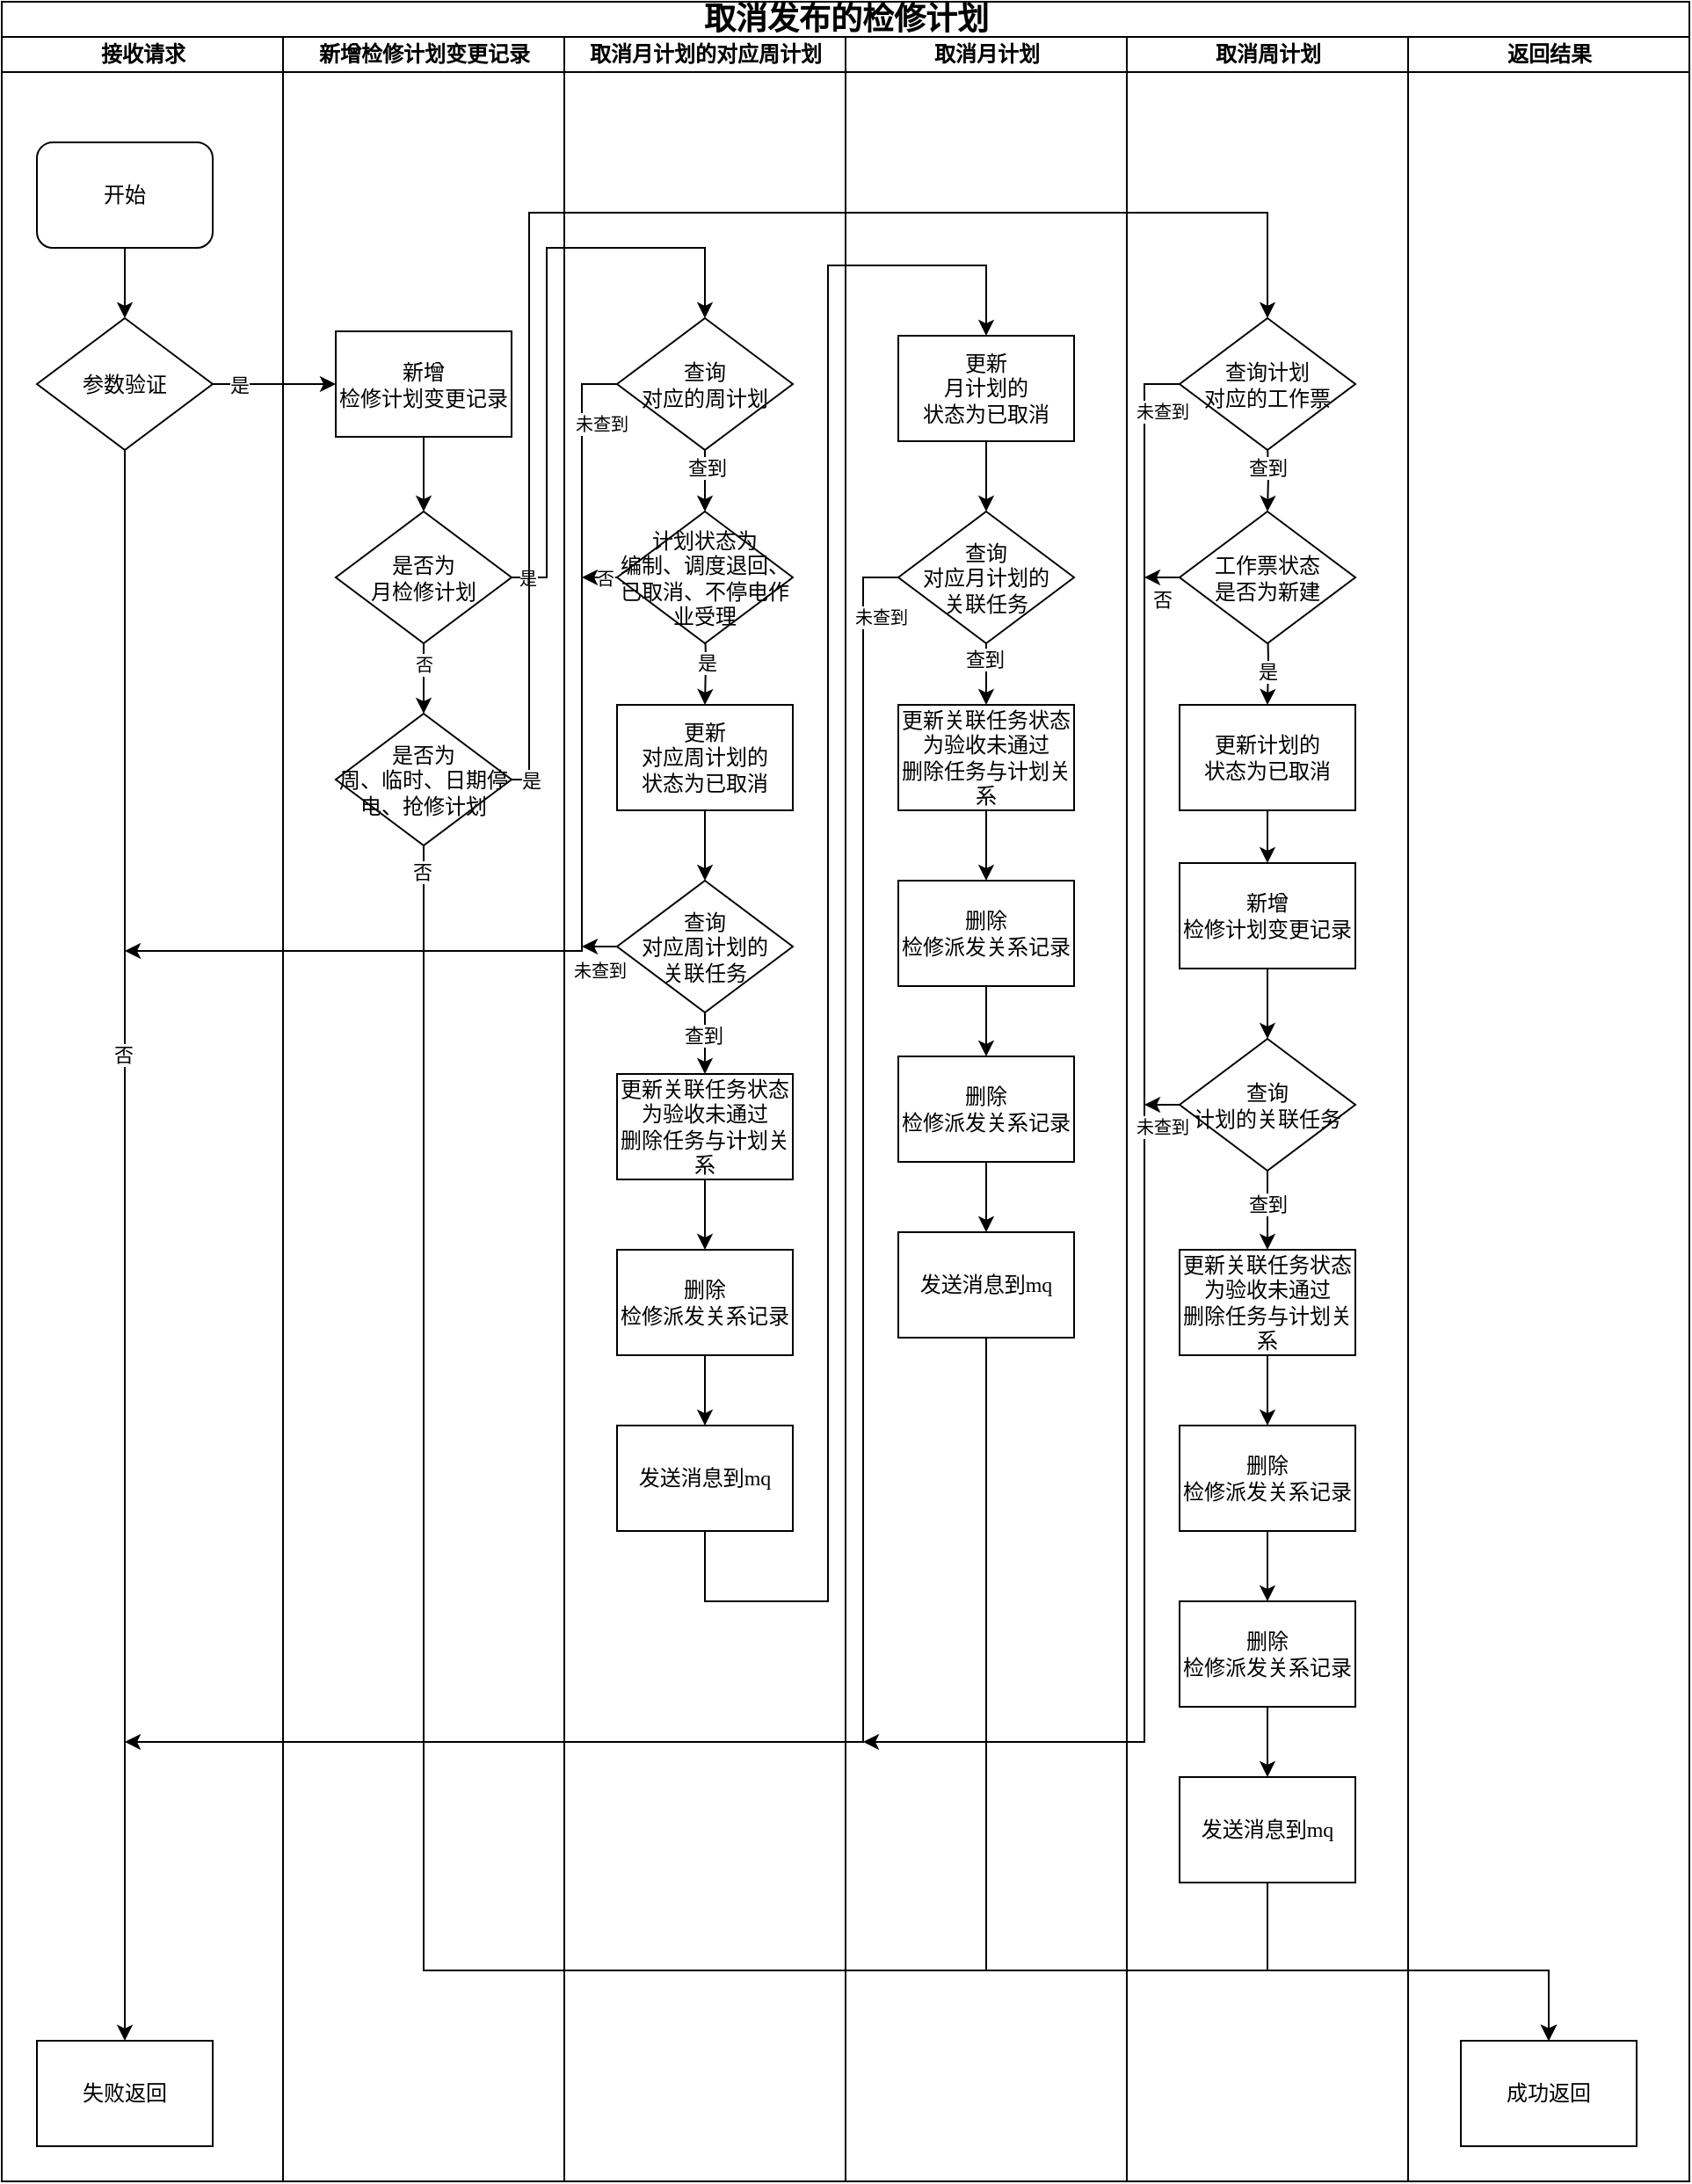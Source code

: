 <mxfile version="26.1.3">
  <diagram name="Page-1" id="74e2e168-ea6b-b213-b513-2b3c1d86103e">
    <mxGraphModel dx="1500" dy="796" grid="1" gridSize="10" guides="1" tooltips="1" connect="1" arrows="1" fold="1" page="1" pageScale="1" pageWidth="1100" pageHeight="850" background="none" math="0" shadow="0">
      <root>
        <mxCell id="0" />
        <mxCell id="1" parent="0" />
        <mxCell id="urim3Smq5EnJUSF81W1--1" value="&lt;font style=&quot;font-size: 18px;&quot;&gt;取消发布的检修计划&lt;/font&gt;" style="swimlane;html=1;childLayout=stackLayout;startSize=20;rounded=0;shadow=0;labelBackgroundColor=none;strokeWidth=1;fontFamily=Verdana;fontSize=8;align=center;" vertex="1" parent="1">
          <mxGeometry x="70" y="20" width="960" height="1240" as="geometry" />
        </mxCell>
        <mxCell id="urim3Smq5EnJUSF81W1--2" value="接收请求" style="swimlane;html=1;startSize=20;" vertex="1" parent="urim3Smq5EnJUSF81W1--1">
          <mxGeometry y="20" width="160" height="1220" as="geometry">
            <mxRectangle y="20" width="40" height="730" as="alternateBounds" />
          </mxGeometry>
        </mxCell>
        <mxCell id="urim3Smq5EnJUSF81W1--3" style="edgeStyle=orthogonalEdgeStyle;rounded=0;orthogonalLoop=1;jettySize=auto;html=1;exitX=0.5;exitY=1;exitDx=0;exitDy=0;entryX=0.5;entryY=0;entryDx=0;entryDy=0;" edge="1" parent="urim3Smq5EnJUSF81W1--2" source="urim3Smq5EnJUSF81W1--4" target="urim3Smq5EnJUSF81W1--5">
          <mxGeometry relative="1" as="geometry" />
        </mxCell>
        <mxCell id="urim3Smq5EnJUSF81W1--4" value="&lt;font style=&quot;font-size: 12px;&quot;&gt;开始&lt;/font&gt;" style="rounded=1;whiteSpace=wrap;html=1;shadow=0;labelBackgroundColor=none;strokeWidth=1;fontFamily=Verdana;fontSize=8;align=center;" vertex="1" parent="urim3Smq5EnJUSF81W1--2">
          <mxGeometry x="20" y="60" width="100" height="60" as="geometry" />
        </mxCell>
        <mxCell id="urim3Smq5EnJUSF81W1--5" value="&lt;font style=&quot;font-size: 12px;&quot;&gt;参数验证&lt;/font&gt;" style="rhombus;whiteSpace=wrap;html=1;rounded=0;shadow=0;labelBackgroundColor=none;strokeWidth=1;fontFamily=Verdana;fontSize=8;align=center;" vertex="1" parent="urim3Smq5EnJUSF81W1--2">
          <mxGeometry x="20" y="160" width="100" height="75" as="geometry" />
        </mxCell>
        <mxCell id="urim3Smq5EnJUSF81W1--6" style="edgeStyle=orthogonalEdgeStyle;rounded=0;orthogonalLoop=1;jettySize=auto;html=1;exitX=0.5;exitY=1;exitDx=0;exitDy=0;entryX=0.5;entryY=0;entryDx=0;entryDy=0;" edge="1" parent="urim3Smq5EnJUSF81W1--2" source="urim3Smq5EnJUSF81W1--5" target="urim3Smq5EnJUSF81W1--8">
          <mxGeometry relative="1" as="geometry">
            <mxPoint x="70" y="980" as="targetPoint" />
          </mxGeometry>
        </mxCell>
        <mxCell id="urim3Smq5EnJUSF81W1--7" value="否" style="edgeLabel;html=1;align=center;verticalAlign=middle;resizable=0;points=[];" vertex="1" connectable="0" parent="urim3Smq5EnJUSF81W1--6">
          <mxGeometry x="-0.24" y="-1" relative="1" as="geometry">
            <mxPoint as="offset" />
          </mxGeometry>
        </mxCell>
        <mxCell id="urim3Smq5EnJUSF81W1--8" value="&lt;span style=&quot;font-size: 12px;&quot;&gt;失败返回&lt;/span&gt;" style="whiteSpace=wrap;html=1;fontSize=8;fontFamily=Verdana;rounded=0;shadow=0;labelBackgroundColor=none;strokeWidth=1;" vertex="1" parent="urim3Smq5EnJUSF81W1--2">
          <mxGeometry x="20" y="1140" width="100" height="60" as="geometry" />
        </mxCell>
        <mxCell id="urim3Smq5EnJUSF81W1--9" value="新增检修计划变更记录" style="swimlane;html=1;startSize=20;" vertex="1" parent="urim3Smq5EnJUSF81W1--1">
          <mxGeometry x="160" y="20" width="160" height="1220" as="geometry" />
        </mxCell>
        <mxCell id="urim3Smq5EnJUSF81W1--68" style="edgeStyle=orthogonalEdgeStyle;rounded=0;orthogonalLoop=1;jettySize=auto;html=1;exitX=0.5;exitY=1;exitDx=0;exitDy=0;" edge="1" parent="urim3Smq5EnJUSF81W1--9" source="urim3Smq5EnJUSF81W1--11" target="urim3Smq5EnJUSF81W1--16">
          <mxGeometry relative="1" as="geometry" />
        </mxCell>
        <mxCell id="urim3Smq5EnJUSF81W1--11" value="&lt;span style=&quot;font-size: 12px;&quot;&gt;新增&lt;/span&gt;&lt;div&gt;&lt;span style=&quot;font-size: 12px;&quot;&gt;检修计划变更记录&lt;/span&gt;&lt;/div&gt;" style="whiteSpace=wrap;html=1;fontSize=8;fontFamily=Verdana;rounded=0;shadow=0;labelBackgroundColor=none;strokeWidth=1;" vertex="1" parent="urim3Smq5EnJUSF81W1--9">
          <mxGeometry x="30" y="167.5" width="100" height="60" as="geometry" />
        </mxCell>
        <mxCell id="urim3Smq5EnJUSF81W1--16" value="&lt;span style=&quot;font-size: 12px;&quot;&gt;是否为&lt;/span&gt;&lt;div&gt;&lt;span style=&quot;font-size: 12px;&quot;&gt;月检修计划&lt;/span&gt;&lt;/div&gt;" style="rhombus;whiteSpace=wrap;html=1;rounded=0;shadow=0;labelBackgroundColor=none;strokeWidth=1;fontFamily=Verdana;fontSize=8;align=center;" vertex="1" parent="urim3Smq5EnJUSF81W1--9">
          <mxGeometry x="30" y="270" width="100" height="75" as="geometry" />
        </mxCell>
        <mxCell id="urim3Smq5EnJUSF81W1--17" value="&lt;span style=&quot;font-size: 12px;&quot;&gt;是否为&lt;/span&gt;&lt;div&gt;&lt;span style=&quot;font-size: 12px;&quot;&gt;周、临时、日期停电、抢修计划&lt;/span&gt;&lt;/div&gt;" style="rhombus;whiteSpace=wrap;html=1;rounded=0;shadow=0;labelBackgroundColor=none;strokeWidth=1;fontFamily=Verdana;fontSize=8;align=center;" vertex="1" parent="urim3Smq5EnJUSF81W1--9">
          <mxGeometry x="30" y="385" width="100" height="75" as="geometry" />
        </mxCell>
        <mxCell id="urim3Smq5EnJUSF81W1--18" style="edgeStyle=orthogonalEdgeStyle;rounded=0;orthogonalLoop=1;jettySize=auto;html=1;exitX=0.5;exitY=1;exitDx=0;exitDy=0;" edge="1" parent="urim3Smq5EnJUSF81W1--9" source="urim3Smq5EnJUSF81W1--16" target="urim3Smq5EnJUSF81W1--17">
          <mxGeometry relative="1" as="geometry" />
        </mxCell>
        <mxCell id="urim3Smq5EnJUSF81W1--19" value="&lt;font style=&quot;font-size: 10px;&quot;&gt;否&lt;/font&gt;" style="edgeLabel;html=1;align=center;verticalAlign=middle;resizable=0;points=[];" vertex="1" connectable="0" parent="urim3Smq5EnJUSF81W1--18">
          <mxGeometry x="-0.415" relative="1" as="geometry">
            <mxPoint as="offset" />
          </mxGeometry>
        </mxCell>
        <mxCell id="urim3Smq5EnJUSF81W1--22" value="取消月计划的对应周计划" style="swimlane;html=1;startSize=20;" vertex="1" parent="urim3Smq5EnJUSF81W1--1">
          <mxGeometry x="320" y="20" width="160" height="1220" as="geometry" />
        </mxCell>
        <mxCell id="urim3Smq5EnJUSF81W1--23" style="edgeStyle=orthogonalEdgeStyle;rounded=0;orthogonalLoop=1;jettySize=auto;html=1;exitX=0.5;exitY=1;exitDx=0;exitDy=0;entryX=0.5;entryY=0;entryDx=0;entryDy=0;" edge="1" parent="urim3Smq5EnJUSF81W1--22" target="urim3Smq5EnJUSF81W1--78">
          <mxGeometry relative="1" as="geometry">
            <mxPoint x="80" y="330" as="sourcePoint" />
            <mxPoint x="80" y="370" as="targetPoint" />
          </mxGeometry>
        </mxCell>
        <mxCell id="urim3Smq5EnJUSF81W1--81" value="是" style="edgeLabel;html=1;align=center;verticalAlign=middle;resizable=0;points=[];" vertex="1" connectable="0" parent="urim3Smq5EnJUSF81W1--23">
          <mxGeometry x="0.018" relative="1" as="geometry">
            <mxPoint as="offset" />
          </mxGeometry>
        </mxCell>
        <mxCell id="urim3Smq5EnJUSF81W1--73" style="edgeStyle=orthogonalEdgeStyle;rounded=0;orthogonalLoop=1;jettySize=auto;html=1;exitX=0.5;exitY=1;exitDx=0;exitDy=0;entryX=0.5;entryY=0;entryDx=0;entryDy=0;" edge="1" parent="urim3Smq5EnJUSF81W1--22" source="urim3Smq5EnJUSF81W1--69" target="urim3Smq5EnJUSF81W1--72">
          <mxGeometry relative="1" as="geometry" />
        </mxCell>
        <mxCell id="urim3Smq5EnJUSF81W1--82" value="查到" style="edgeLabel;html=1;align=center;verticalAlign=middle;resizable=0;points=[];" vertex="1" connectable="0" parent="urim3Smq5EnJUSF81W1--73">
          <mxGeometry x="-0.433" y="1" relative="1" as="geometry">
            <mxPoint as="offset" />
          </mxGeometry>
        </mxCell>
        <mxCell id="urim3Smq5EnJUSF81W1--74" style="edgeStyle=orthogonalEdgeStyle;rounded=0;orthogonalLoop=1;jettySize=auto;html=1;exitX=0;exitY=0.5;exitDx=0;exitDy=0;" edge="1" parent="urim3Smq5EnJUSF81W1--22" source="urim3Smq5EnJUSF81W1--69">
          <mxGeometry relative="1" as="geometry">
            <mxPoint x="-250" y="520" as="targetPoint" />
            <Array as="points">
              <mxPoint x="10" y="198" />
              <mxPoint x="10" y="520" />
              <mxPoint x="-250" y="520" />
            </Array>
          </mxGeometry>
        </mxCell>
        <mxCell id="urim3Smq5EnJUSF81W1--75" value="&lt;font style=&quot;font-size: 10px;&quot;&gt;未查到&lt;/font&gt;" style="edgeLabel;html=1;align=center;verticalAlign=middle;resizable=0;points=[];" vertex="1" connectable="0" parent="urim3Smq5EnJUSF81W1--74">
          <mxGeometry x="-0.961" y="4" relative="1" as="geometry">
            <mxPoint x="2" y="18" as="offset" />
          </mxGeometry>
        </mxCell>
        <mxCell id="urim3Smq5EnJUSF81W1--69" value="&lt;span style=&quot;font-size: 12px;&quot;&gt;查询&lt;/span&gt;&lt;div&gt;&lt;span style=&quot;font-size: 12px;&quot;&gt;对应的周计划&lt;/span&gt;&lt;/div&gt;" style="rhombus;whiteSpace=wrap;html=1;rounded=0;shadow=0;labelBackgroundColor=none;strokeWidth=1;fontFamily=Verdana;fontSize=8;align=center;" vertex="1" parent="urim3Smq5EnJUSF81W1--22">
          <mxGeometry x="30" y="160" width="100" height="75" as="geometry" />
        </mxCell>
        <mxCell id="urim3Smq5EnJUSF81W1--76" style="edgeStyle=orthogonalEdgeStyle;rounded=0;orthogonalLoop=1;jettySize=auto;html=1;exitX=0;exitY=0.5;exitDx=0;exitDy=0;" edge="1" parent="urim3Smq5EnJUSF81W1--22" source="urim3Smq5EnJUSF81W1--72">
          <mxGeometry relative="1" as="geometry">
            <mxPoint x="10" y="308" as="targetPoint" />
          </mxGeometry>
        </mxCell>
        <mxCell id="urim3Smq5EnJUSF81W1--77" value="&lt;font style=&quot;font-size: 10px;&quot;&gt;否&lt;/font&gt;" style="edgeLabel;html=1;align=center;verticalAlign=middle;resizable=0;points=[];" vertex="1" connectable="0" parent="urim3Smq5EnJUSF81W1--76">
          <mxGeometry x="-0.317" relative="1" as="geometry">
            <mxPoint as="offset" />
          </mxGeometry>
        </mxCell>
        <mxCell id="urim3Smq5EnJUSF81W1--72" value="&lt;span style=&quot;font-size: 12px;&quot;&gt;计划状态为&lt;/span&gt;&lt;div&gt;&lt;span style=&quot;font-size: 12px;&quot;&gt;编制、调度退回、&lt;/span&gt;&lt;/div&gt;&lt;div&gt;&lt;span style=&quot;font-size: 12px;&quot;&gt;已取消、不停电作业受理&lt;/span&gt;&lt;/div&gt;" style="rhombus;whiteSpace=wrap;html=1;rounded=0;shadow=0;labelBackgroundColor=none;strokeWidth=1;fontFamily=Verdana;fontSize=8;align=center;" vertex="1" parent="urim3Smq5EnJUSF81W1--22">
          <mxGeometry x="30" y="270" width="100" height="75" as="geometry" />
        </mxCell>
        <mxCell id="urim3Smq5EnJUSF81W1--80" style="edgeStyle=orthogonalEdgeStyle;rounded=0;orthogonalLoop=1;jettySize=auto;html=1;exitX=0.5;exitY=1;exitDx=0;exitDy=0;" edge="1" parent="urim3Smq5EnJUSF81W1--22" source="urim3Smq5EnJUSF81W1--78" target="urim3Smq5EnJUSF81W1--79">
          <mxGeometry relative="1" as="geometry" />
        </mxCell>
        <mxCell id="urim3Smq5EnJUSF81W1--78" value="&lt;span style=&quot;font-size: 12px;&quot;&gt;更新&lt;/span&gt;&lt;div&gt;&lt;span style=&quot;font-size: 12px;&quot;&gt;对应周计划的&lt;/span&gt;&lt;/div&gt;&lt;div&gt;&lt;span style=&quot;font-size: 12px;&quot;&gt;状态为已取消&lt;/span&gt;&lt;/div&gt;" style="whiteSpace=wrap;html=1;fontSize=8;fontFamily=Verdana;rounded=0;shadow=0;labelBackgroundColor=none;strokeWidth=1;" vertex="1" parent="urim3Smq5EnJUSF81W1--22">
          <mxGeometry x="30" y="380" width="100" height="60" as="geometry" />
        </mxCell>
        <mxCell id="urim3Smq5EnJUSF81W1--83" style="edgeStyle=orthogonalEdgeStyle;rounded=0;orthogonalLoop=1;jettySize=auto;html=1;exitX=0;exitY=0.5;exitDx=0;exitDy=0;" edge="1" parent="urim3Smq5EnJUSF81W1--22" source="urim3Smq5EnJUSF81W1--79">
          <mxGeometry relative="1" as="geometry">
            <mxPoint x="10" y="517.379" as="targetPoint" />
          </mxGeometry>
        </mxCell>
        <mxCell id="urim3Smq5EnJUSF81W1--84" value="&lt;font style=&quot;font-size: 10px;&quot;&gt;未查到&lt;/font&gt;" style="edgeLabel;html=1;align=center;verticalAlign=middle;resizable=0;points=[];" vertex="1" connectable="0" parent="urim3Smq5EnJUSF81W1--83">
          <mxGeometry x="-0.301" y="-1" relative="1" as="geometry">
            <mxPoint x="-3" y="14" as="offset" />
          </mxGeometry>
        </mxCell>
        <mxCell id="urim3Smq5EnJUSF81W1--86" style="edgeStyle=orthogonalEdgeStyle;rounded=0;orthogonalLoop=1;jettySize=auto;html=1;exitX=0.5;exitY=1;exitDx=0;exitDy=0;entryX=0.5;entryY=0;entryDx=0;entryDy=0;" edge="1" parent="urim3Smq5EnJUSF81W1--22" source="urim3Smq5EnJUSF81W1--79" target="urim3Smq5EnJUSF81W1--85">
          <mxGeometry relative="1" as="geometry" />
        </mxCell>
        <mxCell id="urim3Smq5EnJUSF81W1--87" value="查到" style="edgeLabel;html=1;align=center;verticalAlign=middle;resizable=0;points=[];" vertex="1" connectable="0" parent="urim3Smq5EnJUSF81W1--86">
          <mxGeometry x="-0.289" y="-1" relative="1" as="geometry">
            <mxPoint as="offset" />
          </mxGeometry>
        </mxCell>
        <mxCell id="urim3Smq5EnJUSF81W1--79" value="&lt;span style=&quot;font-size: 12px;&quot;&gt;查询&lt;/span&gt;&lt;div&gt;&lt;span style=&quot;font-size: 12px;&quot;&gt;对应周计划的&lt;/span&gt;&lt;/div&gt;&lt;div&gt;&lt;span style=&quot;font-size: 12px;&quot;&gt;关联任务&lt;/span&gt;&lt;/div&gt;" style="rhombus;whiteSpace=wrap;html=1;rounded=0;shadow=0;labelBackgroundColor=none;strokeWidth=1;fontFamily=Verdana;fontSize=8;align=center;" vertex="1" parent="urim3Smq5EnJUSF81W1--22">
          <mxGeometry x="30" y="480" width="100" height="75" as="geometry" />
        </mxCell>
        <mxCell id="urim3Smq5EnJUSF81W1--89" style="edgeStyle=orthogonalEdgeStyle;rounded=0;orthogonalLoop=1;jettySize=auto;html=1;exitX=0.5;exitY=1;exitDx=0;exitDy=0;entryX=0.5;entryY=0;entryDx=0;entryDy=0;" edge="1" parent="urim3Smq5EnJUSF81W1--22" source="urim3Smq5EnJUSF81W1--85" target="urim3Smq5EnJUSF81W1--88">
          <mxGeometry relative="1" as="geometry" />
        </mxCell>
        <mxCell id="urim3Smq5EnJUSF81W1--85" value="&lt;span style=&quot;font-size: 12px;&quot;&gt;更新关联任务状态为验收未通过&lt;/span&gt;&lt;div&gt;&lt;span style=&quot;font-size: 12px;&quot;&gt;删除任务与计划关系&lt;/span&gt;&lt;/div&gt;" style="whiteSpace=wrap;html=1;fontSize=8;fontFamily=Verdana;rounded=0;shadow=0;labelBackgroundColor=none;strokeWidth=1;" vertex="1" parent="urim3Smq5EnJUSF81W1--22">
          <mxGeometry x="30" y="590" width="100" height="60" as="geometry" />
        </mxCell>
        <mxCell id="urim3Smq5EnJUSF81W1--92" style="edgeStyle=orthogonalEdgeStyle;rounded=0;orthogonalLoop=1;jettySize=auto;html=1;exitX=0.5;exitY=1;exitDx=0;exitDy=0;entryX=0.5;entryY=0;entryDx=0;entryDy=0;" edge="1" parent="urim3Smq5EnJUSF81W1--22" source="urim3Smq5EnJUSF81W1--88" target="urim3Smq5EnJUSF81W1--91">
          <mxGeometry relative="1" as="geometry" />
        </mxCell>
        <mxCell id="urim3Smq5EnJUSF81W1--88" value="&lt;span style=&quot;font-size: 12px;&quot;&gt;删除&lt;/span&gt;&lt;div&gt;&lt;span style=&quot;font-size: 12px;&quot;&gt;检修派发关系记录&lt;/span&gt;&lt;/div&gt;" style="whiteSpace=wrap;html=1;fontSize=8;fontFamily=Verdana;rounded=0;shadow=0;labelBackgroundColor=none;strokeWidth=1;" vertex="1" parent="urim3Smq5EnJUSF81W1--22">
          <mxGeometry x="30" y="690" width="100" height="60" as="geometry" />
        </mxCell>
        <mxCell id="urim3Smq5EnJUSF81W1--91" value="&lt;span style=&quot;font-size: 12px; background-color: transparent; color: light-dark(rgb(0, 0, 0), rgb(255, 255, 255));&quot;&gt;发送消息到mq&lt;/span&gt;" style="whiteSpace=wrap;html=1;fontSize=8;fontFamily=Verdana;rounded=0;shadow=0;labelBackgroundColor=none;strokeWidth=1;" vertex="1" parent="urim3Smq5EnJUSF81W1--22">
          <mxGeometry x="30" y="790" width="100" height="60" as="geometry" />
        </mxCell>
        <mxCell id="urim3Smq5EnJUSF81W1--39" value="取消月计划" style="swimlane;html=1;startSize=20;" vertex="1" parent="urim3Smq5EnJUSF81W1--1">
          <mxGeometry x="480" y="20" width="160" height="1220" as="geometry" />
        </mxCell>
        <mxCell id="urim3Smq5EnJUSF81W1--43" style="edgeStyle=orthogonalEdgeStyle;rounded=0;orthogonalLoop=1;jettySize=auto;html=1;exitX=0.5;exitY=1;exitDx=0;exitDy=0;" edge="1" parent="urim3Smq5EnJUSF81W1--39" source="urim3Smq5EnJUSF81W1--44">
          <mxGeometry relative="1" as="geometry">
            <mxPoint x="80" y="270" as="targetPoint" />
          </mxGeometry>
        </mxCell>
        <mxCell id="urim3Smq5EnJUSF81W1--44" value="&lt;span style=&quot;font-size: 12px;&quot;&gt;更新&lt;/span&gt;&lt;div&gt;&lt;span style=&quot;font-size: 12px;&quot;&gt;月计划的&lt;/span&gt;&lt;/div&gt;&lt;div&gt;&lt;span style=&quot;font-size: 12px;&quot;&gt;状态为已取消&lt;/span&gt;&lt;/div&gt;" style="whiteSpace=wrap;html=1;fontSize=8;fontFamily=Verdana;rounded=0;shadow=0;labelBackgroundColor=none;strokeWidth=1;" vertex="1" parent="urim3Smq5EnJUSF81W1--39">
          <mxGeometry x="30" y="170" width="100" height="60" as="geometry" />
        </mxCell>
        <mxCell id="urim3Smq5EnJUSF81W1--94" style="edgeStyle=orthogonalEdgeStyle;rounded=0;orthogonalLoop=1;jettySize=auto;html=1;exitX=0;exitY=0.5;exitDx=0;exitDy=0;" edge="1" parent="urim3Smq5EnJUSF81W1--39" source="urim3Smq5EnJUSF81W1--93">
          <mxGeometry relative="1" as="geometry">
            <mxPoint x="-410" y="970" as="targetPoint" />
            <Array as="points">
              <mxPoint x="10" y="307" />
              <mxPoint x="10" y="970" />
            </Array>
          </mxGeometry>
        </mxCell>
        <mxCell id="urim3Smq5EnJUSF81W1--95" value="&lt;font style=&quot;font-size: 10px;&quot;&gt;未查到&lt;/font&gt;" style="edgeLabel;html=1;align=center;verticalAlign=middle;resizable=0;points=[];" vertex="1" connectable="0" parent="urim3Smq5EnJUSF81W1--94">
          <mxGeometry x="-0.928" y="1" relative="1" as="geometry">
            <mxPoint x="9" y="3" as="offset" />
          </mxGeometry>
        </mxCell>
        <mxCell id="urim3Smq5EnJUSF81W1--98" style="edgeStyle=orthogonalEdgeStyle;rounded=0;orthogonalLoop=1;jettySize=auto;html=1;exitX=0.5;exitY=1;exitDx=0;exitDy=0;entryX=0.5;entryY=0;entryDx=0;entryDy=0;" edge="1" parent="urim3Smq5EnJUSF81W1--39" source="urim3Smq5EnJUSF81W1--93" target="urim3Smq5EnJUSF81W1--96">
          <mxGeometry relative="1" as="geometry" />
        </mxCell>
        <mxCell id="urim3Smq5EnJUSF81W1--105" value="查到" style="edgeLabel;html=1;align=center;verticalAlign=middle;resizable=0;points=[];" vertex="1" connectable="0" parent="urim3Smq5EnJUSF81W1--98">
          <mxGeometry x="-0.476" y="-1" relative="1" as="geometry">
            <mxPoint as="offset" />
          </mxGeometry>
        </mxCell>
        <mxCell id="urim3Smq5EnJUSF81W1--93" value="&lt;span style=&quot;font-size: 12px;&quot;&gt;查询&lt;/span&gt;&lt;div&gt;&lt;span style=&quot;font-size: 12px;&quot;&gt;对应月计划的&lt;/span&gt;&lt;/div&gt;&lt;div&gt;&lt;span style=&quot;font-size: 12px;&quot;&gt;关联任务&lt;/span&gt;&lt;/div&gt;" style="rhombus;whiteSpace=wrap;html=1;rounded=0;shadow=0;labelBackgroundColor=none;strokeWidth=1;fontFamily=Verdana;fontSize=8;align=center;" vertex="1" parent="urim3Smq5EnJUSF81W1--39">
          <mxGeometry x="30" y="270" width="100" height="75" as="geometry" />
        </mxCell>
        <mxCell id="urim3Smq5EnJUSF81W1--100" style="edgeStyle=orthogonalEdgeStyle;rounded=0;orthogonalLoop=1;jettySize=auto;html=1;exitX=0.5;exitY=1;exitDx=0;exitDy=0;" edge="1" parent="urim3Smq5EnJUSF81W1--39" source="urim3Smq5EnJUSF81W1--96" target="urim3Smq5EnJUSF81W1--99">
          <mxGeometry relative="1" as="geometry" />
        </mxCell>
        <mxCell id="urim3Smq5EnJUSF81W1--96" value="&lt;span style=&quot;font-size: 12px;&quot;&gt;更新关联任务状态为验收未通过&lt;/span&gt;&lt;div&gt;&lt;span style=&quot;font-size: 12px;&quot;&gt;删除任务与计划关系&lt;/span&gt;&lt;/div&gt;" style="whiteSpace=wrap;html=1;fontSize=8;fontFamily=Verdana;rounded=0;shadow=0;labelBackgroundColor=none;strokeWidth=1;" vertex="1" parent="urim3Smq5EnJUSF81W1--39">
          <mxGeometry x="30" y="380" width="100" height="60" as="geometry" />
        </mxCell>
        <mxCell id="urim3Smq5EnJUSF81W1--102" style="edgeStyle=orthogonalEdgeStyle;rounded=0;orthogonalLoop=1;jettySize=auto;html=1;exitX=0.5;exitY=1;exitDx=0;exitDy=0;entryX=0.5;entryY=0;entryDx=0;entryDy=0;" edge="1" parent="urim3Smq5EnJUSF81W1--39" source="urim3Smq5EnJUSF81W1--99" target="urim3Smq5EnJUSF81W1--101">
          <mxGeometry relative="1" as="geometry" />
        </mxCell>
        <mxCell id="urim3Smq5EnJUSF81W1--99" value="&lt;span style=&quot;font-size: 12px;&quot;&gt;删除&lt;/span&gt;&lt;div&gt;&lt;span style=&quot;font-size: 12px;&quot;&gt;检修派发关系记录&lt;/span&gt;&lt;/div&gt;" style="whiteSpace=wrap;html=1;fontSize=8;fontFamily=Verdana;rounded=0;shadow=0;labelBackgroundColor=none;strokeWidth=1;" vertex="1" parent="urim3Smq5EnJUSF81W1--39">
          <mxGeometry x="30" y="480" width="100" height="60" as="geometry" />
        </mxCell>
        <mxCell id="urim3Smq5EnJUSF81W1--104" style="edgeStyle=orthogonalEdgeStyle;rounded=0;orthogonalLoop=1;jettySize=auto;html=1;exitX=0.5;exitY=1;exitDx=0;exitDy=0;entryX=0.5;entryY=0;entryDx=0;entryDy=0;" edge="1" parent="urim3Smq5EnJUSF81W1--39" source="urim3Smq5EnJUSF81W1--101" target="urim3Smq5EnJUSF81W1--103">
          <mxGeometry relative="1" as="geometry" />
        </mxCell>
        <mxCell id="urim3Smq5EnJUSF81W1--101" value="&lt;span style=&quot;font-size: 12px;&quot;&gt;删除&lt;/span&gt;&lt;div&gt;&lt;span style=&quot;font-size: 12px;&quot;&gt;检修派发关系记录&lt;/span&gt;&lt;/div&gt;" style="whiteSpace=wrap;html=1;fontSize=8;fontFamily=Verdana;rounded=0;shadow=0;labelBackgroundColor=none;strokeWidth=1;" vertex="1" parent="urim3Smq5EnJUSF81W1--39">
          <mxGeometry x="30" y="580" width="100" height="60" as="geometry" />
        </mxCell>
        <mxCell id="urim3Smq5EnJUSF81W1--103" value="&lt;span style=&quot;font-size: 12px; background-color: transparent; color: light-dark(rgb(0, 0, 0), rgb(255, 255, 255));&quot;&gt;发送消息到mq&lt;/span&gt;" style="whiteSpace=wrap;html=1;fontSize=8;fontFamily=Verdana;rounded=0;shadow=0;labelBackgroundColor=none;strokeWidth=1;" vertex="1" parent="urim3Smq5EnJUSF81W1--39">
          <mxGeometry x="30" y="680" width="100" height="60" as="geometry" />
        </mxCell>
        <mxCell id="urim3Smq5EnJUSF81W1--45" value="取消周计划" style="swimlane;html=1;startSize=20;" vertex="1" parent="urim3Smq5EnJUSF81W1--1">
          <mxGeometry x="640" y="20" width="160" height="1220" as="geometry" />
        </mxCell>
        <mxCell id="urim3Smq5EnJUSF81W1--46" style="edgeStyle=orthogonalEdgeStyle;rounded=0;orthogonalLoop=1;jettySize=auto;html=1;exitX=0.5;exitY=1;exitDx=0;exitDy=0;entryX=0.5;entryY=0;entryDx=0;entryDy=0;" edge="1" parent="urim3Smq5EnJUSF81W1--45">
          <mxGeometry relative="1" as="geometry">
            <mxPoint x="80" y="230" as="sourcePoint" />
            <mxPoint x="80" y="270" as="targetPoint" />
          </mxGeometry>
        </mxCell>
        <mxCell id="urim3Smq5EnJUSF81W1--115" value="查到" style="edgeLabel;html=1;align=center;verticalAlign=middle;resizable=0;points=[];" vertex="1" connectable="0" parent="urim3Smq5EnJUSF81W1--46">
          <mxGeometry x="-0.318" y="-1" relative="1" as="geometry">
            <mxPoint as="offset" />
          </mxGeometry>
        </mxCell>
        <mxCell id="urim3Smq5EnJUSF81W1--48" style="edgeStyle=orthogonalEdgeStyle;rounded=0;orthogonalLoop=1;jettySize=auto;html=1;exitX=0.5;exitY=1;exitDx=0;exitDy=0;entryX=0.5;entryY=0;entryDx=0;entryDy=0;" edge="1" parent="urim3Smq5EnJUSF81W1--45" target="urim3Smq5EnJUSF81W1--51">
          <mxGeometry relative="1" as="geometry">
            <mxPoint x="80" y="330" as="sourcePoint" />
          </mxGeometry>
        </mxCell>
        <mxCell id="urim3Smq5EnJUSF81W1--119" value="是" style="edgeLabel;html=1;align=center;verticalAlign=middle;resizable=0;points=[];" vertex="1" connectable="0" parent="urim3Smq5EnJUSF81W1--48">
          <mxGeometry x="0.232" relative="1" as="geometry">
            <mxPoint as="offset" />
          </mxGeometry>
        </mxCell>
        <mxCell id="urim3Smq5EnJUSF81W1--50" style="edgeStyle=orthogonalEdgeStyle;rounded=0;orthogonalLoop=1;jettySize=auto;html=1;exitX=0.5;exitY=1;exitDx=0;exitDy=0;entryX=0.5;entryY=0;entryDx=0;entryDy=0;" edge="1" parent="urim3Smq5EnJUSF81W1--45" source="urim3Smq5EnJUSF81W1--51" target="urim3Smq5EnJUSF81W1--52">
          <mxGeometry relative="1" as="geometry" />
        </mxCell>
        <mxCell id="urim3Smq5EnJUSF81W1--51" value="&lt;span style=&quot;font-size: 12px;&quot;&gt;更新&lt;/span&gt;&lt;span style=&quot;font-size: 12px; background-color: transparent; color: light-dark(rgb(0, 0, 0), rgb(255, 255, 255));&quot;&gt;计划的&lt;/span&gt;&lt;div&gt;&lt;span style=&quot;font-size: 12px;&quot;&gt;状态为已取消&lt;/span&gt;&lt;/div&gt;" style="whiteSpace=wrap;html=1;fontSize=8;fontFamily=Verdana;rounded=0;shadow=0;labelBackgroundColor=none;strokeWidth=1;" vertex="1" parent="urim3Smq5EnJUSF81W1--45">
          <mxGeometry x="30" y="380" width="100" height="60" as="geometry" />
        </mxCell>
        <mxCell id="urim3Smq5EnJUSF81W1--121" style="edgeStyle=orthogonalEdgeStyle;rounded=0;orthogonalLoop=1;jettySize=auto;html=1;exitX=0.5;exitY=1;exitDx=0;exitDy=0;entryX=0.5;entryY=0;entryDx=0;entryDy=0;" edge="1" parent="urim3Smq5EnJUSF81W1--45" source="urim3Smq5EnJUSF81W1--52" target="urim3Smq5EnJUSF81W1--120">
          <mxGeometry relative="1" as="geometry" />
        </mxCell>
        <mxCell id="urim3Smq5EnJUSF81W1--52" value="&lt;span style=&quot;font-size: 12px;&quot;&gt;新增&lt;/span&gt;&lt;div&gt;&lt;span style=&quot;font-size: 12px;&quot;&gt;检修计划变更记录&lt;/span&gt;&lt;/div&gt;" style="whiteSpace=wrap;html=1;fontSize=8;fontFamily=Verdana;rounded=0;shadow=0;labelBackgroundColor=none;strokeWidth=1;" vertex="1" parent="urim3Smq5EnJUSF81W1--45">
          <mxGeometry x="30" y="470" width="100" height="60" as="geometry" />
        </mxCell>
        <mxCell id="urim3Smq5EnJUSF81W1--111" style="edgeStyle=orthogonalEdgeStyle;rounded=0;orthogonalLoop=1;jettySize=auto;html=1;exitX=0;exitY=0.5;exitDx=0;exitDy=0;" edge="1" parent="urim3Smq5EnJUSF81W1--45" source="urim3Smq5EnJUSF81W1--110">
          <mxGeometry relative="1" as="geometry">
            <mxPoint x="-150" y="970" as="targetPoint" />
            <Array as="points">
              <mxPoint x="10" y="198" />
              <mxPoint x="10" y="970" />
            </Array>
          </mxGeometry>
        </mxCell>
        <mxCell id="urim3Smq5EnJUSF81W1--112" value="&lt;font style=&quot;font-size: 10px;&quot;&gt;未查到&lt;/font&gt;" style="edgeLabel;html=1;align=center;verticalAlign=middle;resizable=0;points=[];" vertex="1" connectable="0" parent="urim3Smq5EnJUSF81W1--111">
          <mxGeometry x="-0.925" y="1" relative="1" as="geometry">
            <mxPoint x="9" as="offset" />
          </mxGeometry>
        </mxCell>
        <mxCell id="urim3Smq5EnJUSF81W1--110" value="&lt;span style=&quot;font-size: 12px;&quot;&gt;查询&lt;/span&gt;&lt;span style=&quot;font-size: 12px; background-color: transparent; color: light-dark(rgb(0, 0, 0), rgb(255, 255, 255));&quot;&gt;计划&lt;/span&gt;&lt;div&gt;&lt;span style=&quot;font-size: 12px; background-color: transparent; color: light-dark(rgb(0, 0, 0), rgb(255, 255, 255));&quot;&gt;对应的工作票&lt;/span&gt;&lt;/div&gt;" style="rhombus;whiteSpace=wrap;html=1;rounded=0;shadow=0;labelBackgroundColor=none;strokeWidth=1;fontFamily=Verdana;fontSize=8;align=center;" vertex="1" parent="urim3Smq5EnJUSF81W1--45">
          <mxGeometry x="30" y="160" width="100" height="75" as="geometry" />
        </mxCell>
        <mxCell id="urim3Smq5EnJUSF81W1--117" style="edgeStyle=orthogonalEdgeStyle;rounded=0;orthogonalLoop=1;jettySize=auto;html=1;exitX=0;exitY=0.5;exitDx=0;exitDy=0;" edge="1" parent="urim3Smq5EnJUSF81W1--45" source="urim3Smq5EnJUSF81W1--116">
          <mxGeometry relative="1" as="geometry">
            <mxPoint x="10" y="307.353" as="targetPoint" />
          </mxGeometry>
        </mxCell>
        <mxCell id="urim3Smq5EnJUSF81W1--116" value="&lt;span style=&quot;font-size: 12px;&quot;&gt;工作票状态&lt;/span&gt;&lt;div&gt;&lt;span style=&quot;font-size: 12px;&quot;&gt;是否为新建&lt;/span&gt;&lt;/div&gt;" style="rhombus;whiteSpace=wrap;html=1;rounded=0;shadow=0;labelBackgroundColor=none;strokeWidth=1;fontFamily=Verdana;fontSize=8;align=center;" vertex="1" parent="urim3Smq5EnJUSF81W1--45">
          <mxGeometry x="30" y="270" width="100" height="75" as="geometry" />
        </mxCell>
        <mxCell id="urim3Smq5EnJUSF81W1--118" value="否" style="edgeLabel;html=1;align=center;verticalAlign=middle;resizable=0;points=[];" vertex="1" connectable="0" parent="urim3Smq5EnJUSF81W1--45">
          <mxGeometry x="20" y="320.003" as="geometry" />
        </mxCell>
        <mxCell id="urim3Smq5EnJUSF81W1--122" style="edgeStyle=orthogonalEdgeStyle;rounded=0;orthogonalLoop=1;jettySize=auto;html=1;exitX=0;exitY=0.5;exitDx=0;exitDy=0;" edge="1" parent="urim3Smq5EnJUSF81W1--45" source="urim3Smq5EnJUSF81W1--120">
          <mxGeometry relative="1" as="geometry">
            <mxPoint x="10" y="607.353" as="targetPoint" />
          </mxGeometry>
        </mxCell>
        <mxCell id="urim3Smq5EnJUSF81W1--130" style="edgeStyle=orthogonalEdgeStyle;rounded=0;orthogonalLoop=1;jettySize=auto;html=1;exitX=0.5;exitY=1;exitDx=0;exitDy=0;entryX=0.5;entryY=0;entryDx=0;entryDy=0;" edge="1" parent="urim3Smq5EnJUSF81W1--45" source="urim3Smq5EnJUSF81W1--120" target="urim3Smq5EnJUSF81W1--126">
          <mxGeometry relative="1" as="geometry" />
        </mxCell>
        <mxCell id="urim3Smq5EnJUSF81W1--134" value="查到" style="edgeLabel;html=1;align=center;verticalAlign=middle;resizable=0;points=[];" vertex="1" connectable="0" parent="urim3Smq5EnJUSF81W1--130">
          <mxGeometry x="-0.17" relative="1" as="geometry">
            <mxPoint as="offset" />
          </mxGeometry>
        </mxCell>
        <mxCell id="urim3Smq5EnJUSF81W1--120" value="&lt;span style=&quot;font-size: 12px;&quot;&gt;查询&lt;/span&gt;&lt;div&gt;&lt;span style=&quot;font-size: 12px;&quot;&gt;计划的&lt;/span&gt;&lt;span style=&quot;font-size: 12px; background-color: transparent; color: light-dark(rgb(0, 0, 0), rgb(255, 255, 255));&quot;&gt;关联任务&lt;/span&gt;&lt;/div&gt;" style="rhombus;whiteSpace=wrap;html=1;rounded=0;shadow=0;labelBackgroundColor=none;strokeWidth=1;fontFamily=Verdana;fontSize=8;align=center;" vertex="1" parent="urim3Smq5EnJUSF81W1--45">
          <mxGeometry x="30" y="570" width="100" height="75" as="geometry" />
        </mxCell>
        <mxCell id="urim3Smq5EnJUSF81W1--123" value="&lt;font style=&quot;font-size: 10px;&quot;&gt;未查到&lt;/font&gt;" style="edgeLabel;html=1;align=center;verticalAlign=middle;resizable=0;points=[];" vertex="1" connectable="0" parent="urim3Smq5EnJUSF81W1--45">
          <mxGeometry x="20" y="620.003" as="geometry" />
        </mxCell>
        <mxCell id="urim3Smq5EnJUSF81W1--131" style="edgeStyle=orthogonalEdgeStyle;rounded=0;orthogonalLoop=1;jettySize=auto;html=1;exitX=0.5;exitY=1;exitDx=0;exitDy=0;" edge="1" parent="urim3Smq5EnJUSF81W1--45" source="urim3Smq5EnJUSF81W1--126" target="urim3Smq5EnJUSF81W1--127">
          <mxGeometry relative="1" as="geometry" />
        </mxCell>
        <mxCell id="urim3Smq5EnJUSF81W1--126" value="&lt;span style=&quot;font-size: 12px;&quot;&gt;更新关联任务状态为验收未通过&lt;/span&gt;&lt;div&gt;&lt;span style=&quot;font-size: 12px;&quot;&gt;删除任务与计划关系&lt;/span&gt;&lt;/div&gt;" style="whiteSpace=wrap;html=1;fontSize=8;fontFamily=Verdana;rounded=0;shadow=0;labelBackgroundColor=none;strokeWidth=1;" vertex="1" parent="urim3Smq5EnJUSF81W1--45">
          <mxGeometry x="30" y="690" width="100" height="60" as="geometry" />
        </mxCell>
        <mxCell id="urim3Smq5EnJUSF81W1--132" style="edgeStyle=orthogonalEdgeStyle;rounded=0;orthogonalLoop=1;jettySize=auto;html=1;exitX=0.5;exitY=1;exitDx=0;exitDy=0;entryX=0.5;entryY=0;entryDx=0;entryDy=0;" edge="1" parent="urim3Smq5EnJUSF81W1--45" source="urim3Smq5EnJUSF81W1--127" target="urim3Smq5EnJUSF81W1--128">
          <mxGeometry relative="1" as="geometry" />
        </mxCell>
        <mxCell id="urim3Smq5EnJUSF81W1--127" value="&lt;span style=&quot;font-size: 12px;&quot;&gt;删除&lt;/span&gt;&lt;div&gt;&lt;span style=&quot;font-size: 12px;&quot;&gt;检修派发关系记录&lt;/span&gt;&lt;/div&gt;" style="whiteSpace=wrap;html=1;fontSize=8;fontFamily=Verdana;rounded=0;shadow=0;labelBackgroundColor=none;strokeWidth=1;" vertex="1" parent="urim3Smq5EnJUSF81W1--45">
          <mxGeometry x="30" y="790" width="100" height="60" as="geometry" />
        </mxCell>
        <mxCell id="urim3Smq5EnJUSF81W1--133" style="edgeStyle=orthogonalEdgeStyle;rounded=0;orthogonalLoop=1;jettySize=auto;html=1;exitX=0.5;exitY=1;exitDx=0;exitDy=0;" edge="1" parent="urim3Smq5EnJUSF81W1--45" source="urim3Smq5EnJUSF81W1--128" target="urim3Smq5EnJUSF81W1--129">
          <mxGeometry relative="1" as="geometry" />
        </mxCell>
        <mxCell id="urim3Smq5EnJUSF81W1--128" value="&lt;span style=&quot;font-size: 12px;&quot;&gt;删除&lt;/span&gt;&lt;div&gt;&lt;span style=&quot;font-size: 12px;&quot;&gt;检修派发关系记录&lt;/span&gt;&lt;/div&gt;" style="whiteSpace=wrap;html=1;fontSize=8;fontFamily=Verdana;rounded=0;shadow=0;labelBackgroundColor=none;strokeWidth=1;" vertex="1" parent="urim3Smq5EnJUSF81W1--45">
          <mxGeometry x="30" y="890" width="100" height="60" as="geometry" />
        </mxCell>
        <mxCell id="urim3Smq5EnJUSF81W1--129" value="&lt;span style=&quot;font-size: 12px; background-color: transparent; color: light-dark(rgb(0, 0, 0), rgb(255, 255, 255));&quot;&gt;发送消息到mq&lt;/span&gt;" style="whiteSpace=wrap;html=1;fontSize=8;fontFamily=Verdana;rounded=0;shadow=0;labelBackgroundColor=none;strokeWidth=1;" vertex="1" parent="urim3Smq5EnJUSF81W1--45">
          <mxGeometry x="30" y="990" width="100" height="60" as="geometry" />
        </mxCell>
        <mxCell id="urim3Smq5EnJUSF81W1--53" value="" style="edgeStyle=orthogonalEdgeStyle;rounded=0;orthogonalLoop=1;jettySize=auto;html=1;" edge="1" parent="urim3Smq5EnJUSF81W1--1" source="urim3Smq5EnJUSF81W1--5">
          <mxGeometry relative="1" as="geometry">
            <mxPoint x="190" y="217.5" as="targetPoint" />
          </mxGeometry>
        </mxCell>
        <mxCell id="urim3Smq5EnJUSF81W1--54" value="是" style="edgeLabel;html=1;align=center;verticalAlign=middle;resizable=0;points=[];" vertex="1" connectable="0" parent="urim3Smq5EnJUSF81W1--53">
          <mxGeometry x="-0.577" relative="1" as="geometry">
            <mxPoint as="offset" />
          </mxGeometry>
        </mxCell>
        <mxCell id="urim3Smq5EnJUSF81W1--55" value="返回结果" style="swimlane;html=1;startSize=20;" vertex="1" parent="urim3Smq5EnJUSF81W1--1">
          <mxGeometry x="800" y="20" width="160" height="1220" as="geometry" />
        </mxCell>
        <mxCell id="urim3Smq5EnJUSF81W1--62" value="&lt;span style=&quot;font-size: 12px;&quot;&gt;成功返回&lt;/span&gt;" style="whiteSpace=wrap;html=1;fontSize=8;fontFamily=Verdana;rounded=0;shadow=0;labelBackgroundColor=none;strokeWidth=1;" vertex="1" parent="urim3Smq5EnJUSF81W1--55">
          <mxGeometry x="30" y="1140" width="100" height="60" as="geometry" />
        </mxCell>
        <mxCell id="urim3Smq5EnJUSF81W1--66" style="edgeStyle=orthogonalEdgeStyle;rounded=0;orthogonalLoop=1;jettySize=auto;html=1;entryX=0.5;entryY=0;entryDx=0;entryDy=0;exitX=0.5;exitY=1;exitDx=0;exitDy=0;" edge="1" parent="urim3Smq5EnJUSF81W1--1" target="urim3Smq5EnJUSF81W1--44">
          <mxGeometry relative="1" as="geometry">
            <mxPoint x="400" y="870" as="sourcePoint" />
            <Array as="points">
              <mxPoint x="400" y="910" />
              <mxPoint x="470" y="910" />
              <mxPoint x="470" y="150" />
              <mxPoint x="560" y="150" />
            </Array>
          </mxGeometry>
        </mxCell>
        <mxCell id="urim3Smq5EnJUSF81W1--70" style="edgeStyle=orthogonalEdgeStyle;rounded=0;orthogonalLoop=1;jettySize=auto;html=1;exitX=1;exitY=0.5;exitDx=0;exitDy=0;entryX=0.5;entryY=0;entryDx=0;entryDy=0;" edge="1" parent="urim3Smq5EnJUSF81W1--1" source="urim3Smq5EnJUSF81W1--16" target="urim3Smq5EnJUSF81W1--69">
          <mxGeometry relative="1" as="geometry">
            <Array as="points">
              <mxPoint x="310" y="328" />
              <mxPoint x="310" y="140" />
              <mxPoint x="400" y="140" />
            </Array>
          </mxGeometry>
        </mxCell>
        <mxCell id="urim3Smq5EnJUSF81W1--71" value="&lt;font style=&quot;font-size: 10px;&quot;&gt;是&lt;/font&gt;" style="edgeLabel;html=1;align=center;verticalAlign=middle;resizable=0;points=[];" vertex="1" connectable="0" parent="urim3Smq5EnJUSF81W1--70">
          <mxGeometry x="-0.947" relative="1" as="geometry">
            <mxPoint as="offset" />
          </mxGeometry>
        </mxCell>
        <mxCell id="urim3Smq5EnJUSF81W1--107" style="edgeStyle=orthogonalEdgeStyle;rounded=0;orthogonalLoop=1;jettySize=auto;html=1;exitX=1;exitY=0.5;exitDx=0;exitDy=0;" edge="1" parent="urim3Smq5EnJUSF81W1--1" source="urim3Smq5EnJUSF81W1--17">
          <mxGeometry relative="1" as="geometry">
            <mxPoint x="720" y="180" as="targetPoint" />
            <Array as="points">
              <mxPoint x="300" y="443" />
              <mxPoint x="300" y="120" />
              <mxPoint x="720" y="120" />
            </Array>
          </mxGeometry>
        </mxCell>
        <mxCell id="urim3Smq5EnJUSF81W1--109" value="是" style="edgeLabel;html=1;align=center;verticalAlign=middle;resizable=0;points=[];" vertex="1" connectable="0" parent="urim3Smq5EnJUSF81W1--107">
          <mxGeometry x="-0.976" y="-1" relative="1" as="geometry">
            <mxPoint as="offset" />
          </mxGeometry>
        </mxCell>
        <mxCell id="urim3Smq5EnJUSF81W1--136" style="edgeStyle=orthogonalEdgeStyle;rounded=0;orthogonalLoop=1;jettySize=auto;html=1;exitX=0.5;exitY=1;exitDx=0;exitDy=0;" edge="1" parent="urim3Smq5EnJUSF81W1--1" source="urim3Smq5EnJUSF81W1--129" target="urim3Smq5EnJUSF81W1--62">
          <mxGeometry relative="1" as="geometry">
            <Array as="points">
              <mxPoint x="720" y="1120" />
              <mxPoint x="880" y="1120" />
            </Array>
          </mxGeometry>
        </mxCell>
        <mxCell id="urim3Smq5EnJUSF81W1--137" style="edgeStyle=orthogonalEdgeStyle;rounded=0;orthogonalLoop=1;jettySize=auto;html=1;exitX=0.5;exitY=1;exitDx=0;exitDy=0;" edge="1" parent="urim3Smq5EnJUSF81W1--1" source="urim3Smq5EnJUSF81W1--103" target="urim3Smq5EnJUSF81W1--62">
          <mxGeometry relative="1" as="geometry">
            <Array as="points">
              <mxPoint x="560" y="1120" />
              <mxPoint x="880" y="1120" />
            </Array>
          </mxGeometry>
        </mxCell>
        <mxCell id="urim3Smq5EnJUSF81W1--138" style="edgeStyle=orthogonalEdgeStyle;rounded=0;orthogonalLoop=1;jettySize=auto;html=1;exitX=0.5;exitY=1;exitDx=0;exitDy=0;entryX=0.5;entryY=0;entryDx=0;entryDy=0;" edge="1" parent="urim3Smq5EnJUSF81W1--1" source="urim3Smq5EnJUSF81W1--17" target="urim3Smq5EnJUSF81W1--62">
          <mxGeometry relative="1" as="geometry">
            <Array as="points">
              <mxPoint x="240" y="1120" />
              <mxPoint x="880" y="1120" />
            </Array>
          </mxGeometry>
        </mxCell>
        <mxCell id="urim3Smq5EnJUSF81W1--139" value="否" style="edgeLabel;html=1;align=center;verticalAlign=middle;resizable=0;points=[];" vertex="1" connectable="0" parent="urim3Smq5EnJUSF81W1--138">
          <mxGeometry x="-0.977" y="-1" relative="1" as="geometry">
            <mxPoint as="offset" />
          </mxGeometry>
        </mxCell>
      </root>
    </mxGraphModel>
  </diagram>
</mxfile>
